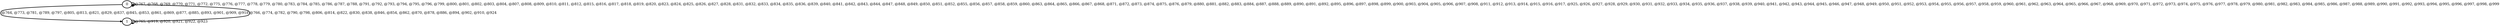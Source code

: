 digraph G {
        node [style=rounded, penwidth=3, fontsize=20, shape=oval];
        "0" -> "1" [label="@764, @773, @781, @789, @797, @805, @813, @821, @829, @837, @845, @853, @861, @869, @877, @885, @893, @901, @909, @918", color=black,arrowsize=1,style=bold,penwidth=3,fontsize=20];
"1" -> "1" [label="@765, @919, @920, @921, @922, @923", color=black,arrowsize=1,style=bold,penwidth=3,fontsize=20];
"1" -> "0" [label="@766, @774, @782, @790, @798, @806, @814, @822, @830, @838, @846, @854, @862, @870, @878, @886, @894, @902, @910, @924", color=black,arrowsize=1,style=bold,penwidth=3,fontsize=20];
"0" -> "0" [label="@767, @768, @769, @770, @771, @772, @775, @776, @777, @778, @779, @780, @783, @784, @785, @786, @787, @788, @791, @792, @793, @794, @795, @796, @799, @800, @801, @802, @803, @804, @807, @808, @809, @810, @811, @812, @815, @816, @817, @818, @819, @820, @823, @824, @825, @826, @827, @828, @831, @832, @833, @834, @835, @836, @839, @840, @841, @842, @843, @844, @847, @848, @849, @850, @851, @852, @855, @856, @857, @858, @859, @860, @863, @864, @865, @866, @867, @868, @871, @872, @873, @874, @875, @876, @879, @880, @881, @882, @883, @884, @887, @888, @889, @890, @891, @892, @895, @896, @897, @898, @899, @900, @903, @904, @905, @906, @907, @908, @911, @912, @913, @914, @915, @916, @917, @925, @926, @927, @928, @929, @930, @931, @932, @933, @934, @935, @936, @937, @938, @939, @940, @941, @942, @943, @944, @945, @946, @947, @948, @949, @950, @951, @952, @953, @954, @955, @956, @957, @958, @959, @960, @961, @962, @963, @964, @965, @966, @967, @968, @969, @970, @971, @972, @973, @974, @975, @976, @977, @978, @979, @980, @981, @982, @983, @984, @985, @986, @987, @988, @989, @990, @991, @992, @993, @994, @995, @996, @997, @998, @999", color=black,arrowsize=1,style=bold,penwidth=3,fontsize=20];
}
